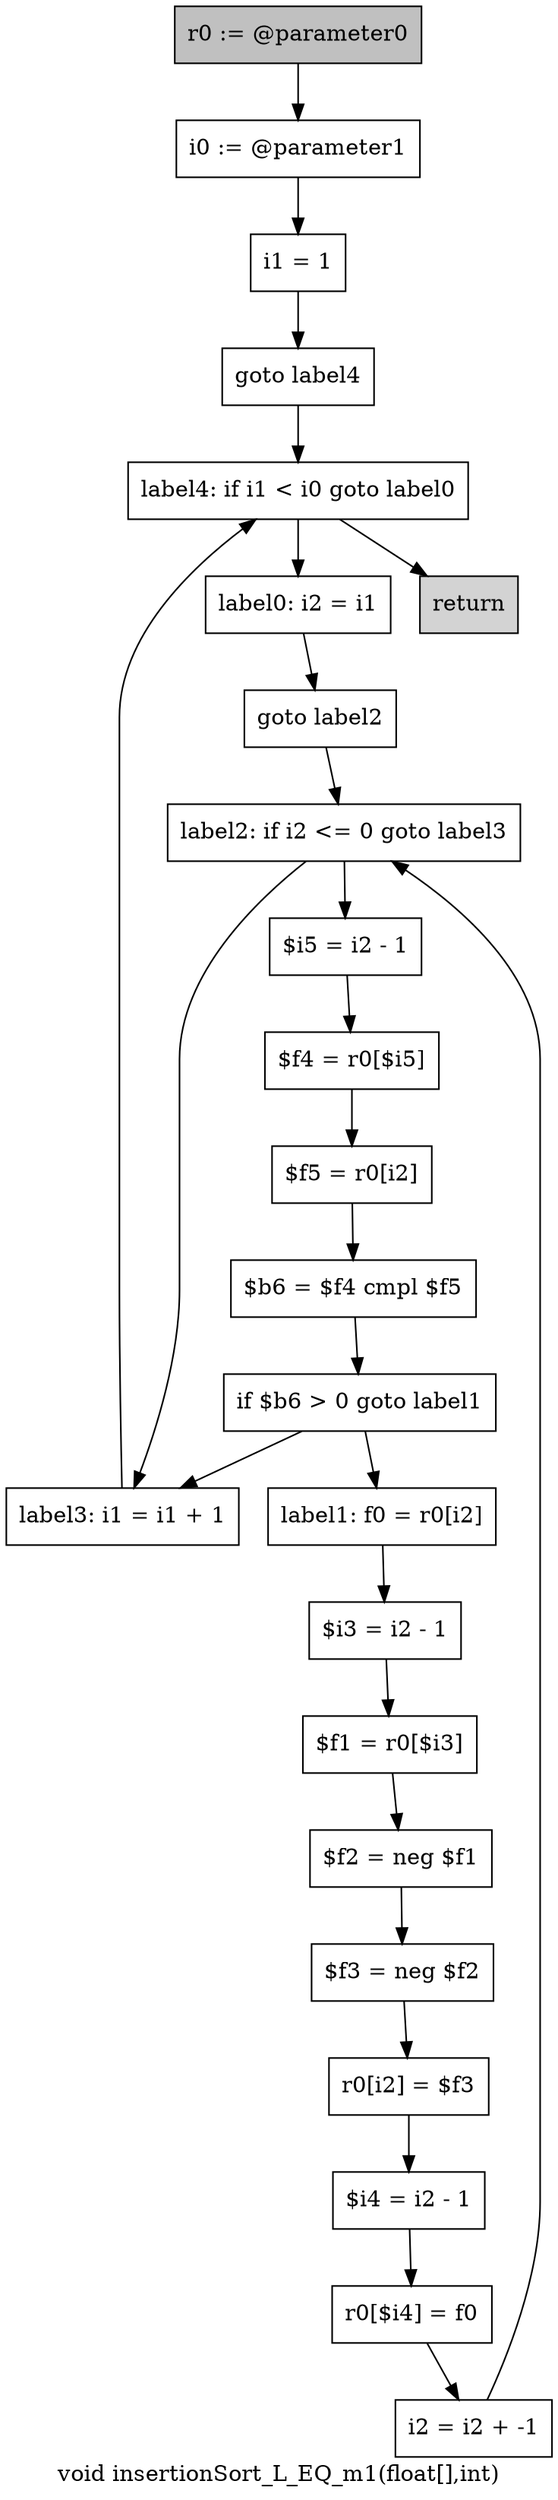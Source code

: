 digraph "void insertionSort_L_EQ_m1(float[],int)" {
    label="void insertionSort_L_EQ_m1(float[],int)";
    node [shape=box];
    "0" [style=filled,fillcolor=gray,label="r0 := @parameter0",];
    "1" [label="i0 := @parameter1",];
    "0"->"1";
    "2" [label="i1 = 1",];
    "1"->"2";
    "3" [label="goto label4",];
    "2"->"3";
    "22" [label="label4: if i1 < i0 goto label0",];
    "3"->"22";
    "4" [label="label0: i2 = i1",];
    "5" [label="goto label2",];
    "4"->"5";
    "15" [label="label2: if i2 <= 0 goto label3",];
    "5"->"15";
    "6" [label="label1: f0 = r0[i2]",];
    "7" [label="$i3 = i2 - 1",];
    "6"->"7";
    "8" [label="$f1 = r0[$i3]",];
    "7"->"8";
    "9" [label="$f2 = neg $f1",];
    "8"->"9";
    "10" [label="$f3 = neg $f2",];
    "9"->"10";
    "11" [label="r0[i2] = $f3",];
    "10"->"11";
    "12" [label="$i4 = i2 - 1",];
    "11"->"12";
    "13" [label="r0[$i4] = f0",];
    "12"->"13";
    "14" [label="i2 = i2 + -1",];
    "13"->"14";
    "14"->"15";
    "16" [label="$i5 = i2 - 1",];
    "15"->"16";
    "21" [label="label3: i1 = i1 + 1",];
    "15"->"21";
    "17" [label="$f4 = r0[$i5]",];
    "16"->"17";
    "18" [label="$f5 = r0[i2]",];
    "17"->"18";
    "19" [label="$b6 = $f4 cmpl $f5",];
    "18"->"19";
    "20" [label="if $b6 > 0 goto label1",];
    "19"->"20";
    "20"->"6";
    "20"->"21";
    "21"->"22";
    "22"->"4";
    "23" [style=filled,fillcolor=lightgray,label="return",];
    "22"->"23";
}
